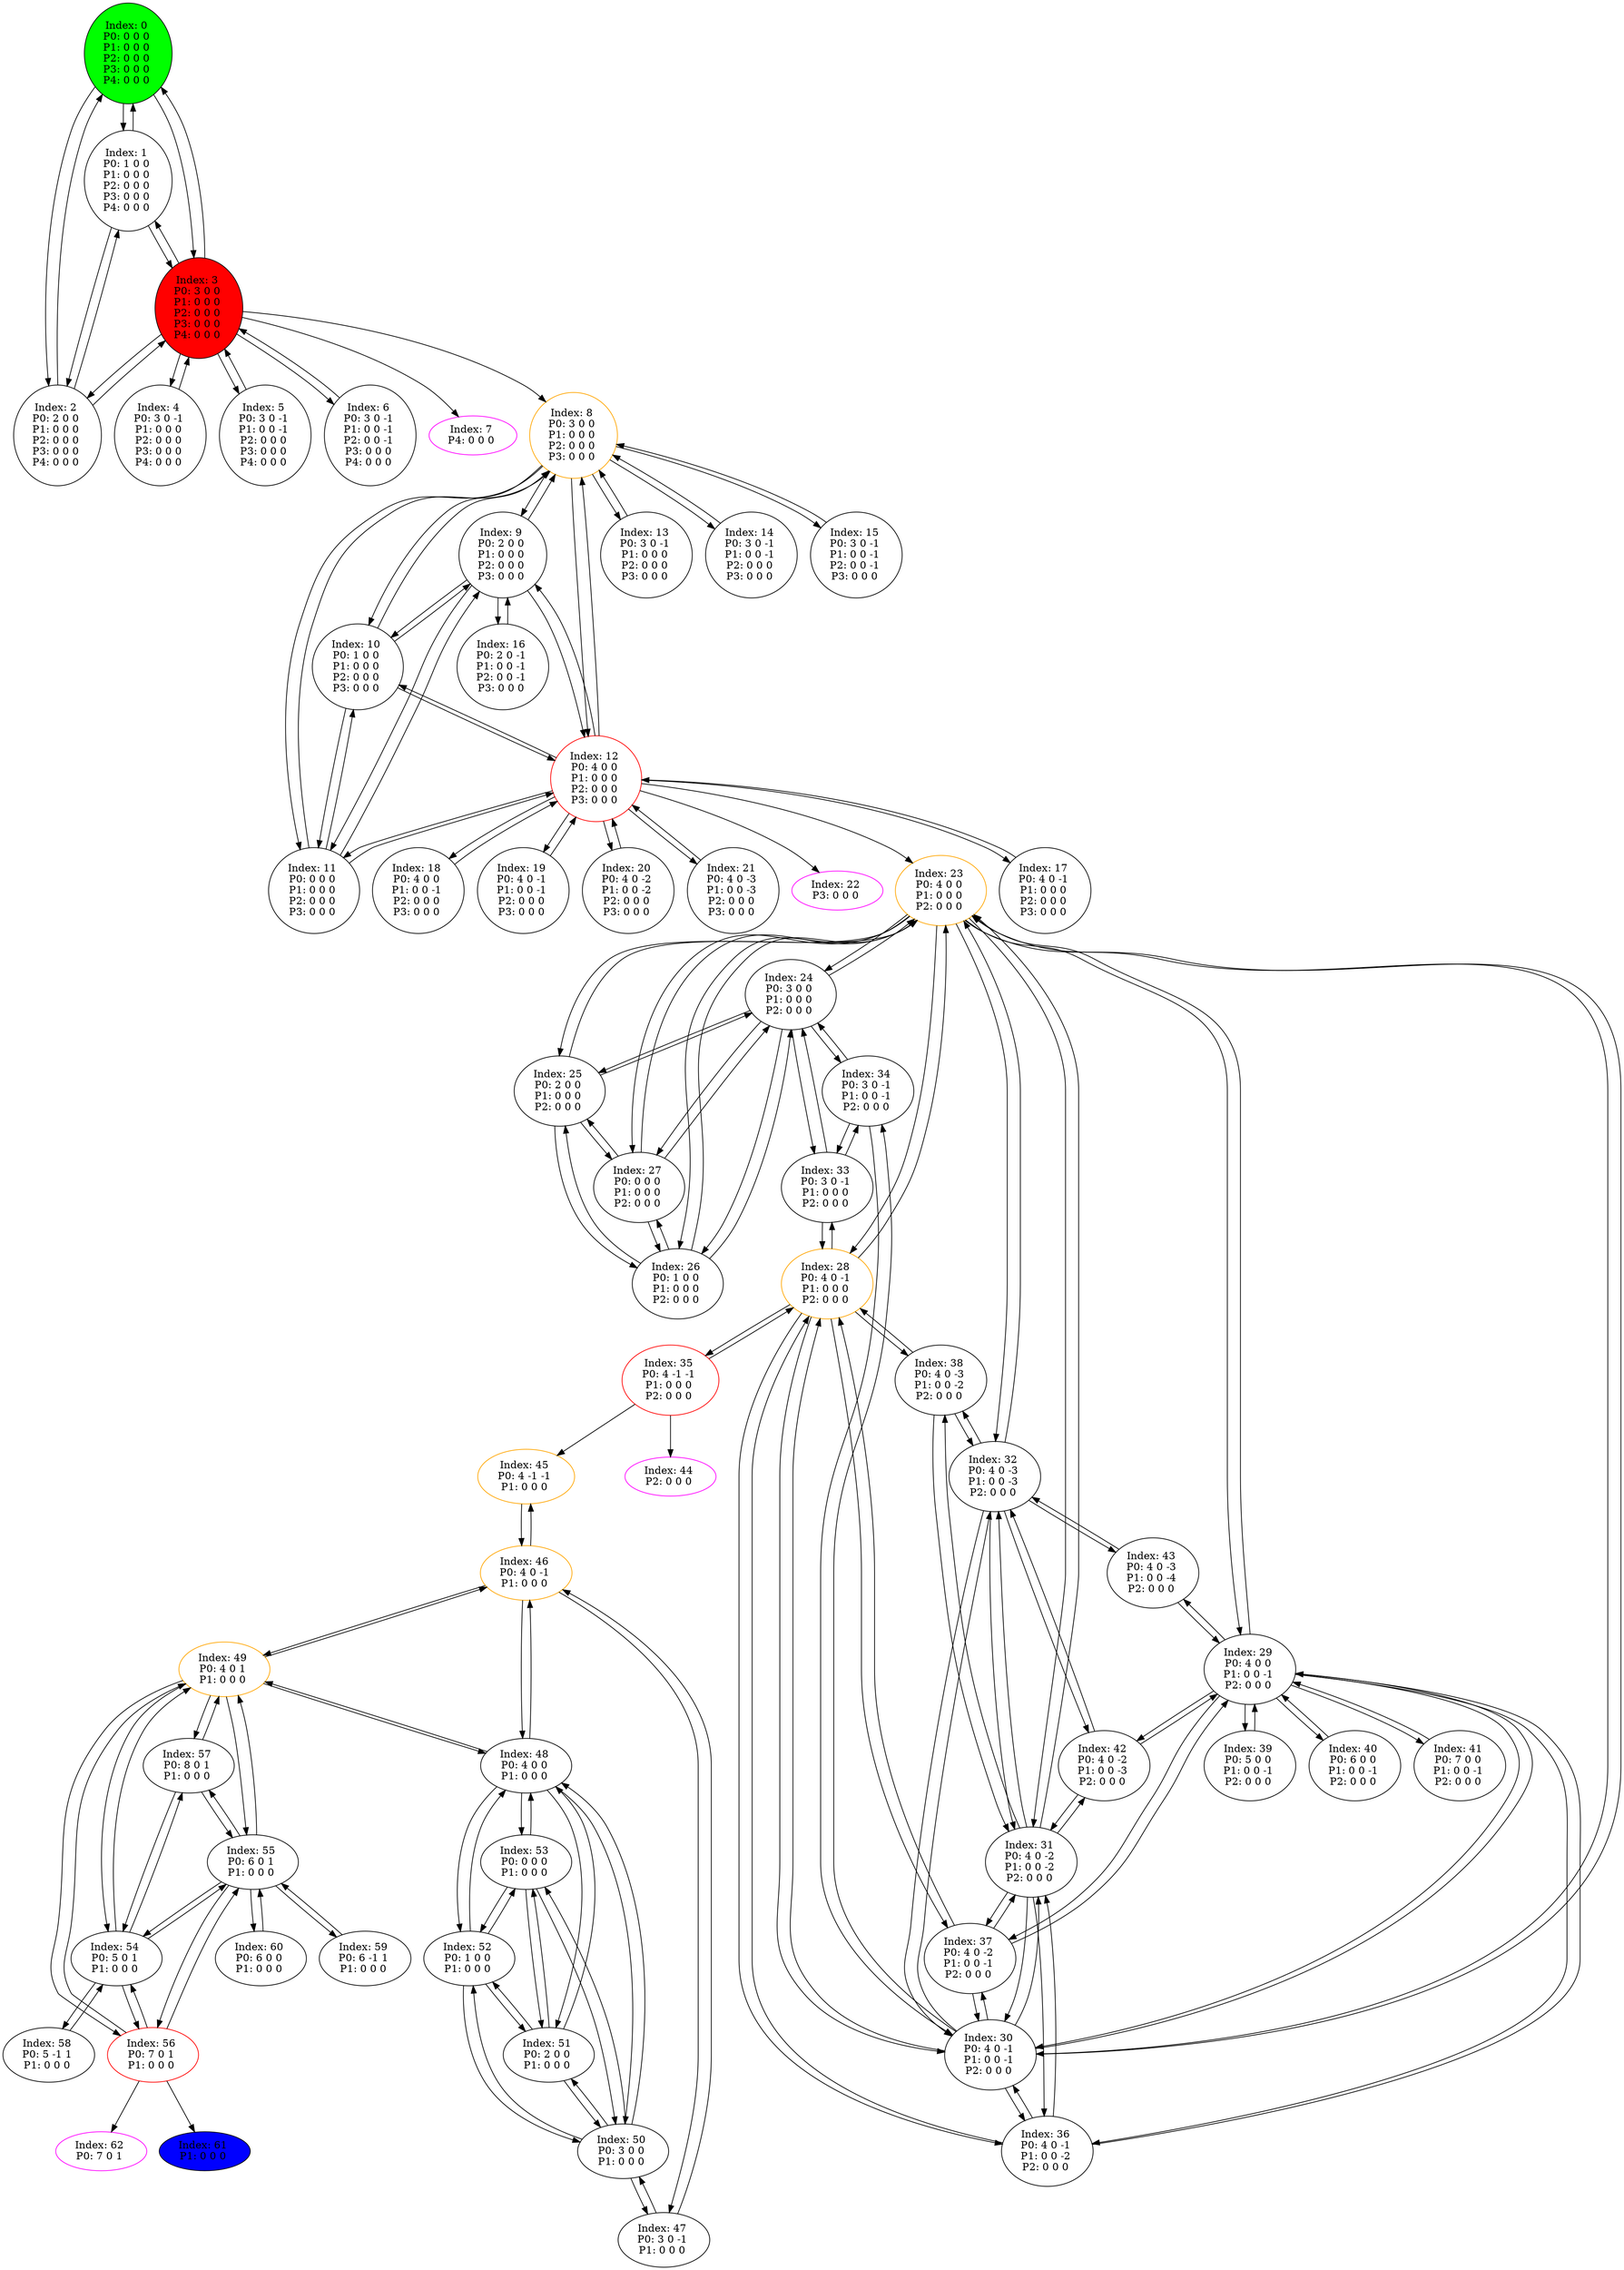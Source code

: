 digraph G {
color = "black"
0[label = "Index: 0 
P0: 0 0 0 
P1: 0 0 0 
P2: 0 0 0 
P3: 0 0 0 
P4: 0 0 0 
", style="filled", fillcolor = "green"]
1[label = "Index: 1 
P0: 1 0 0 
P1: 0 0 0 
P2: 0 0 0 
P3: 0 0 0 
P4: 0 0 0 
"]
2[label = "Index: 2 
P0: 2 0 0 
P1: 0 0 0 
P2: 0 0 0 
P3: 0 0 0 
P4: 0 0 0 
"]
3[label = "Index: 3 
P0: 3 0 0 
P1: 0 0 0 
P2: 0 0 0 
P3: 0 0 0 
P4: 0 0 0 
", style="filled", fillcolor = "red"]
4[label = "Index: 4 
P0: 3 0 -1 
P1: 0 0 0 
P2: 0 0 0 
P3: 0 0 0 
P4: 0 0 0 
"]
5[label = "Index: 5 
P0: 3 0 -1 
P1: 0 0 -1 
P2: 0 0 0 
P3: 0 0 0 
P4: 0 0 0 
"]
6[label = "Index: 6 
P0: 3 0 -1 
P1: 0 0 -1 
P2: 0 0 -1 
P3: 0 0 0 
P4: 0 0 0 
"]
7[label = "Index: 7 
P4: 0 0 0 
", color = "fuchsia"]
8[label = "Index: 8 
P0: 3 0 0 
P1: 0 0 0 
P2: 0 0 0 
P3: 0 0 0 
", color = "orange"]
9[label = "Index: 9 
P0: 2 0 0 
P1: 0 0 0 
P2: 0 0 0 
P3: 0 0 0 
"]
10[label = "Index: 10 
P0: 1 0 0 
P1: 0 0 0 
P2: 0 0 0 
P3: 0 0 0 
"]
11[label = "Index: 11 
P0: 0 0 0 
P1: 0 0 0 
P2: 0 0 0 
P3: 0 0 0 
"]
12[label = "Index: 12 
P0: 4 0 0 
P1: 0 0 0 
P2: 0 0 0 
P3: 0 0 0 
", color = "red"]
13[label = "Index: 13 
P0: 3 0 -1 
P1: 0 0 0 
P2: 0 0 0 
P3: 0 0 0 
"]
14[label = "Index: 14 
P0: 3 0 -1 
P1: 0 0 -1 
P2: 0 0 0 
P3: 0 0 0 
"]
15[label = "Index: 15 
P0: 3 0 -1 
P1: 0 0 -1 
P2: 0 0 -1 
P3: 0 0 0 
"]
16[label = "Index: 16 
P0: 2 0 -1 
P1: 0 0 -1 
P2: 0 0 -1 
P3: 0 0 0 
"]
17[label = "Index: 17 
P0: 4 0 -1 
P1: 0 0 0 
P2: 0 0 0 
P3: 0 0 0 
"]
18[label = "Index: 18 
P0: 4 0 0 
P1: 0 0 -1 
P2: 0 0 0 
P3: 0 0 0 
"]
19[label = "Index: 19 
P0: 4 0 -1 
P1: 0 0 -1 
P2: 0 0 0 
P3: 0 0 0 
"]
20[label = "Index: 20 
P0: 4 0 -2 
P1: 0 0 -2 
P2: 0 0 0 
P3: 0 0 0 
"]
21[label = "Index: 21 
P0: 4 0 -3 
P1: 0 0 -3 
P2: 0 0 0 
P3: 0 0 0 
"]
22[label = "Index: 22 
P3: 0 0 0 
", color = "fuchsia"]
23[label = "Index: 23 
P0: 4 0 0 
P1: 0 0 0 
P2: 0 0 0 
", color = "orange"]
24[label = "Index: 24 
P0: 3 0 0 
P1: 0 0 0 
P2: 0 0 0 
"]
25[label = "Index: 25 
P0: 2 0 0 
P1: 0 0 0 
P2: 0 0 0 
"]
26[label = "Index: 26 
P0: 1 0 0 
P1: 0 0 0 
P2: 0 0 0 
"]
27[label = "Index: 27 
P0: 0 0 0 
P1: 0 0 0 
P2: 0 0 0 
"]
28[label = "Index: 28 
P0: 4 0 -1 
P1: 0 0 0 
P2: 0 0 0 
", color = "orange"]
29[label = "Index: 29 
P0: 4 0 0 
P1: 0 0 -1 
P2: 0 0 0 
"]
30[label = "Index: 30 
P0: 4 0 -1 
P1: 0 0 -1 
P2: 0 0 0 
"]
31[label = "Index: 31 
P0: 4 0 -2 
P1: 0 0 -2 
P2: 0 0 0 
"]
32[label = "Index: 32 
P0: 4 0 -3 
P1: 0 0 -3 
P2: 0 0 0 
"]
33[label = "Index: 33 
P0: 3 0 -1 
P1: 0 0 0 
P2: 0 0 0 
"]
34[label = "Index: 34 
P0: 3 0 -1 
P1: 0 0 -1 
P2: 0 0 0 
"]
35[label = "Index: 35 
P0: 4 -1 -1 
P1: 0 0 0 
P2: 0 0 0 
", color = "red"]
36[label = "Index: 36 
P0: 4 0 -1 
P1: 0 0 -2 
P2: 0 0 0 
"]
37[label = "Index: 37 
P0: 4 0 -2 
P1: 0 0 -1 
P2: 0 0 0 
"]
38[label = "Index: 38 
P0: 4 0 -3 
P1: 0 0 -2 
P2: 0 0 0 
"]
39[label = "Index: 39 
P0: 5 0 0 
P1: 0 0 -1 
P2: 0 0 0 
"]
40[label = "Index: 40 
P0: 6 0 0 
P1: 0 0 -1 
P2: 0 0 0 
"]
41[label = "Index: 41 
P0: 7 0 0 
P1: 0 0 -1 
P2: 0 0 0 
"]
42[label = "Index: 42 
P0: 4 0 -2 
P1: 0 0 -3 
P2: 0 0 0 
"]
43[label = "Index: 43 
P0: 4 0 -3 
P1: 0 0 -4 
P2: 0 0 0 
"]
44[label = "Index: 44 
P2: 0 0 0 
", color = "fuchsia"]
45[label = "Index: 45 
P0: 4 -1 -1 
P1: 0 0 0 
", color = "orange"]
46[label = "Index: 46 
P0: 4 0 -1 
P1: 0 0 0 
", color = "orange"]
47[label = "Index: 47 
P0: 3 0 -1 
P1: 0 0 0 
"]
48[label = "Index: 48 
P0: 4 0 0 
P1: 0 0 0 
"]
49[label = "Index: 49 
P0: 4 0 1 
P1: 0 0 0 
", color = "orange"]
50[label = "Index: 50 
P0: 3 0 0 
P1: 0 0 0 
"]
51[label = "Index: 51 
P0: 2 0 0 
P1: 0 0 0 
"]
52[label = "Index: 52 
P0: 1 0 0 
P1: 0 0 0 
"]
53[label = "Index: 53 
P0: 0 0 0 
P1: 0 0 0 
"]
54[label = "Index: 54 
P0: 5 0 1 
P1: 0 0 0 
"]
55[label = "Index: 55 
P0: 6 0 1 
P1: 0 0 0 
"]
56[label = "Index: 56 
P0: 7 0 1 
P1: 0 0 0 
", color = "red"]
57[label = "Index: 57 
P0: 8 0 1 
P1: 0 0 0 
"]
58[label = "Index: 58 
P0: 5 -1 1 
P1: 0 0 0 
"]
59[label = "Index: 59 
P0: 6 -1 1 
P1: 0 0 0 
"]
60[label = "Index: 60 
P0: 6 0 0 
P1: 0 0 0 
"]
61[label = "Index: 61 
P1: 0 0 0 
", style="filled", fillcolor = "blue"]
62[label = "Index: 62 
P0: 7 0 1 
", color = "fuchsia"]
0 -> 1
0 -> 2
0 -> 3

1 -> 0
1 -> 2
1 -> 3

2 -> 0
2 -> 1
2 -> 3

3 -> 0
3 -> 1
3 -> 2
3 -> 4
3 -> 5
3 -> 6
3 -> 7
3 -> 8

4 -> 3

5 -> 3

6 -> 3

8 -> 9
8 -> 10
8 -> 11
8 -> 12
8 -> 13
8 -> 14
8 -> 15

9 -> 8
9 -> 10
9 -> 11
9 -> 12
9 -> 16

10 -> 8
10 -> 9
10 -> 11
10 -> 12

11 -> 8
11 -> 9
11 -> 10
11 -> 12

12 -> 8
12 -> 9
12 -> 10
12 -> 11
12 -> 17
12 -> 18
12 -> 19
12 -> 20
12 -> 21
12 -> 22
12 -> 23

13 -> 8

14 -> 8

15 -> 8

16 -> 9

17 -> 12

18 -> 12

19 -> 12

20 -> 12

21 -> 12

23 -> 24
23 -> 25
23 -> 26
23 -> 27
23 -> 28
23 -> 29
23 -> 30
23 -> 31
23 -> 32

24 -> 23
24 -> 25
24 -> 26
24 -> 27
24 -> 33
24 -> 34

25 -> 23
25 -> 24
25 -> 26
25 -> 27

26 -> 23
26 -> 24
26 -> 25
26 -> 27

27 -> 23
27 -> 24
27 -> 25
27 -> 26

28 -> 23
28 -> 33
28 -> 35
28 -> 30
28 -> 36
28 -> 37
28 -> 38

29 -> 23
29 -> 39
29 -> 40
29 -> 41
29 -> 30
29 -> 37
29 -> 36
29 -> 42
29 -> 43

30 -> 23
30 -> 28
30 -> 29
30 -> 34
30 -> 37
30 -> 36
30 -> 31
30 -> 32

31 -> 23
31 -> 30
31 -> 38
31 -> 36
31 -> 42
31 -> 37
31 -> 32

32 -> 23
32 -> 30
32 -> 31
32 -> 42
32 -> 43
32 -> 38

33 -> 24
33 -> 28
33 -> 34

34 -> 24
34 -> 30
34 -> 33

35 -> 28
35 -> 44
35 -> 45

36 -> 28
36 -> 29
36 -> 30
36 -> 31

37 -> 28
37 -> 29
37 -> 30
37 -> 31

38 -> 28
38 -> 31
38 -> 32

39 -> 29

40 -> 29

41 -> 29

42 -> 29
42 -> 31
42 -> 32

43 -> 29
43 -> 32

45 -> 46

46 -> 45
46 -> 47
46 -> 48
46 -> 49

47 -> 46
47 -> 50

48 -> 46
48 -> 50
48 -> 51
48 -> 52
48 -> 53
48 -> 49

49 -> 46
49 -> 48
49 -> 54
49 -> 55
49 -> 56
49 -> 57

50 -> 47
50 -> 48
50 -> 51
50 -> 52
50 -> 53

51 -> 48
51 -> 50
51 -> 52
51 -> 53

52 -> 48
52 -> 50
52 -> 51
52 -> 53

53 -> 48
53 -> 50
53 -> 51
53 -> 52

54 -> 49
54 -> 55
54 -> 56
54 -> 57
54 -> 58

55 -> 49
55 -> 54
55 -> 56
55 -> 57
55 -> 59
55 -> 60

56 -> 49
56 -> 54
56 -> 55
56 -> 61
56 -> 62

57 -> 49
57 -> 54
57 -> 55

58 -> 54

59 -> 55

60 -> 55

}
